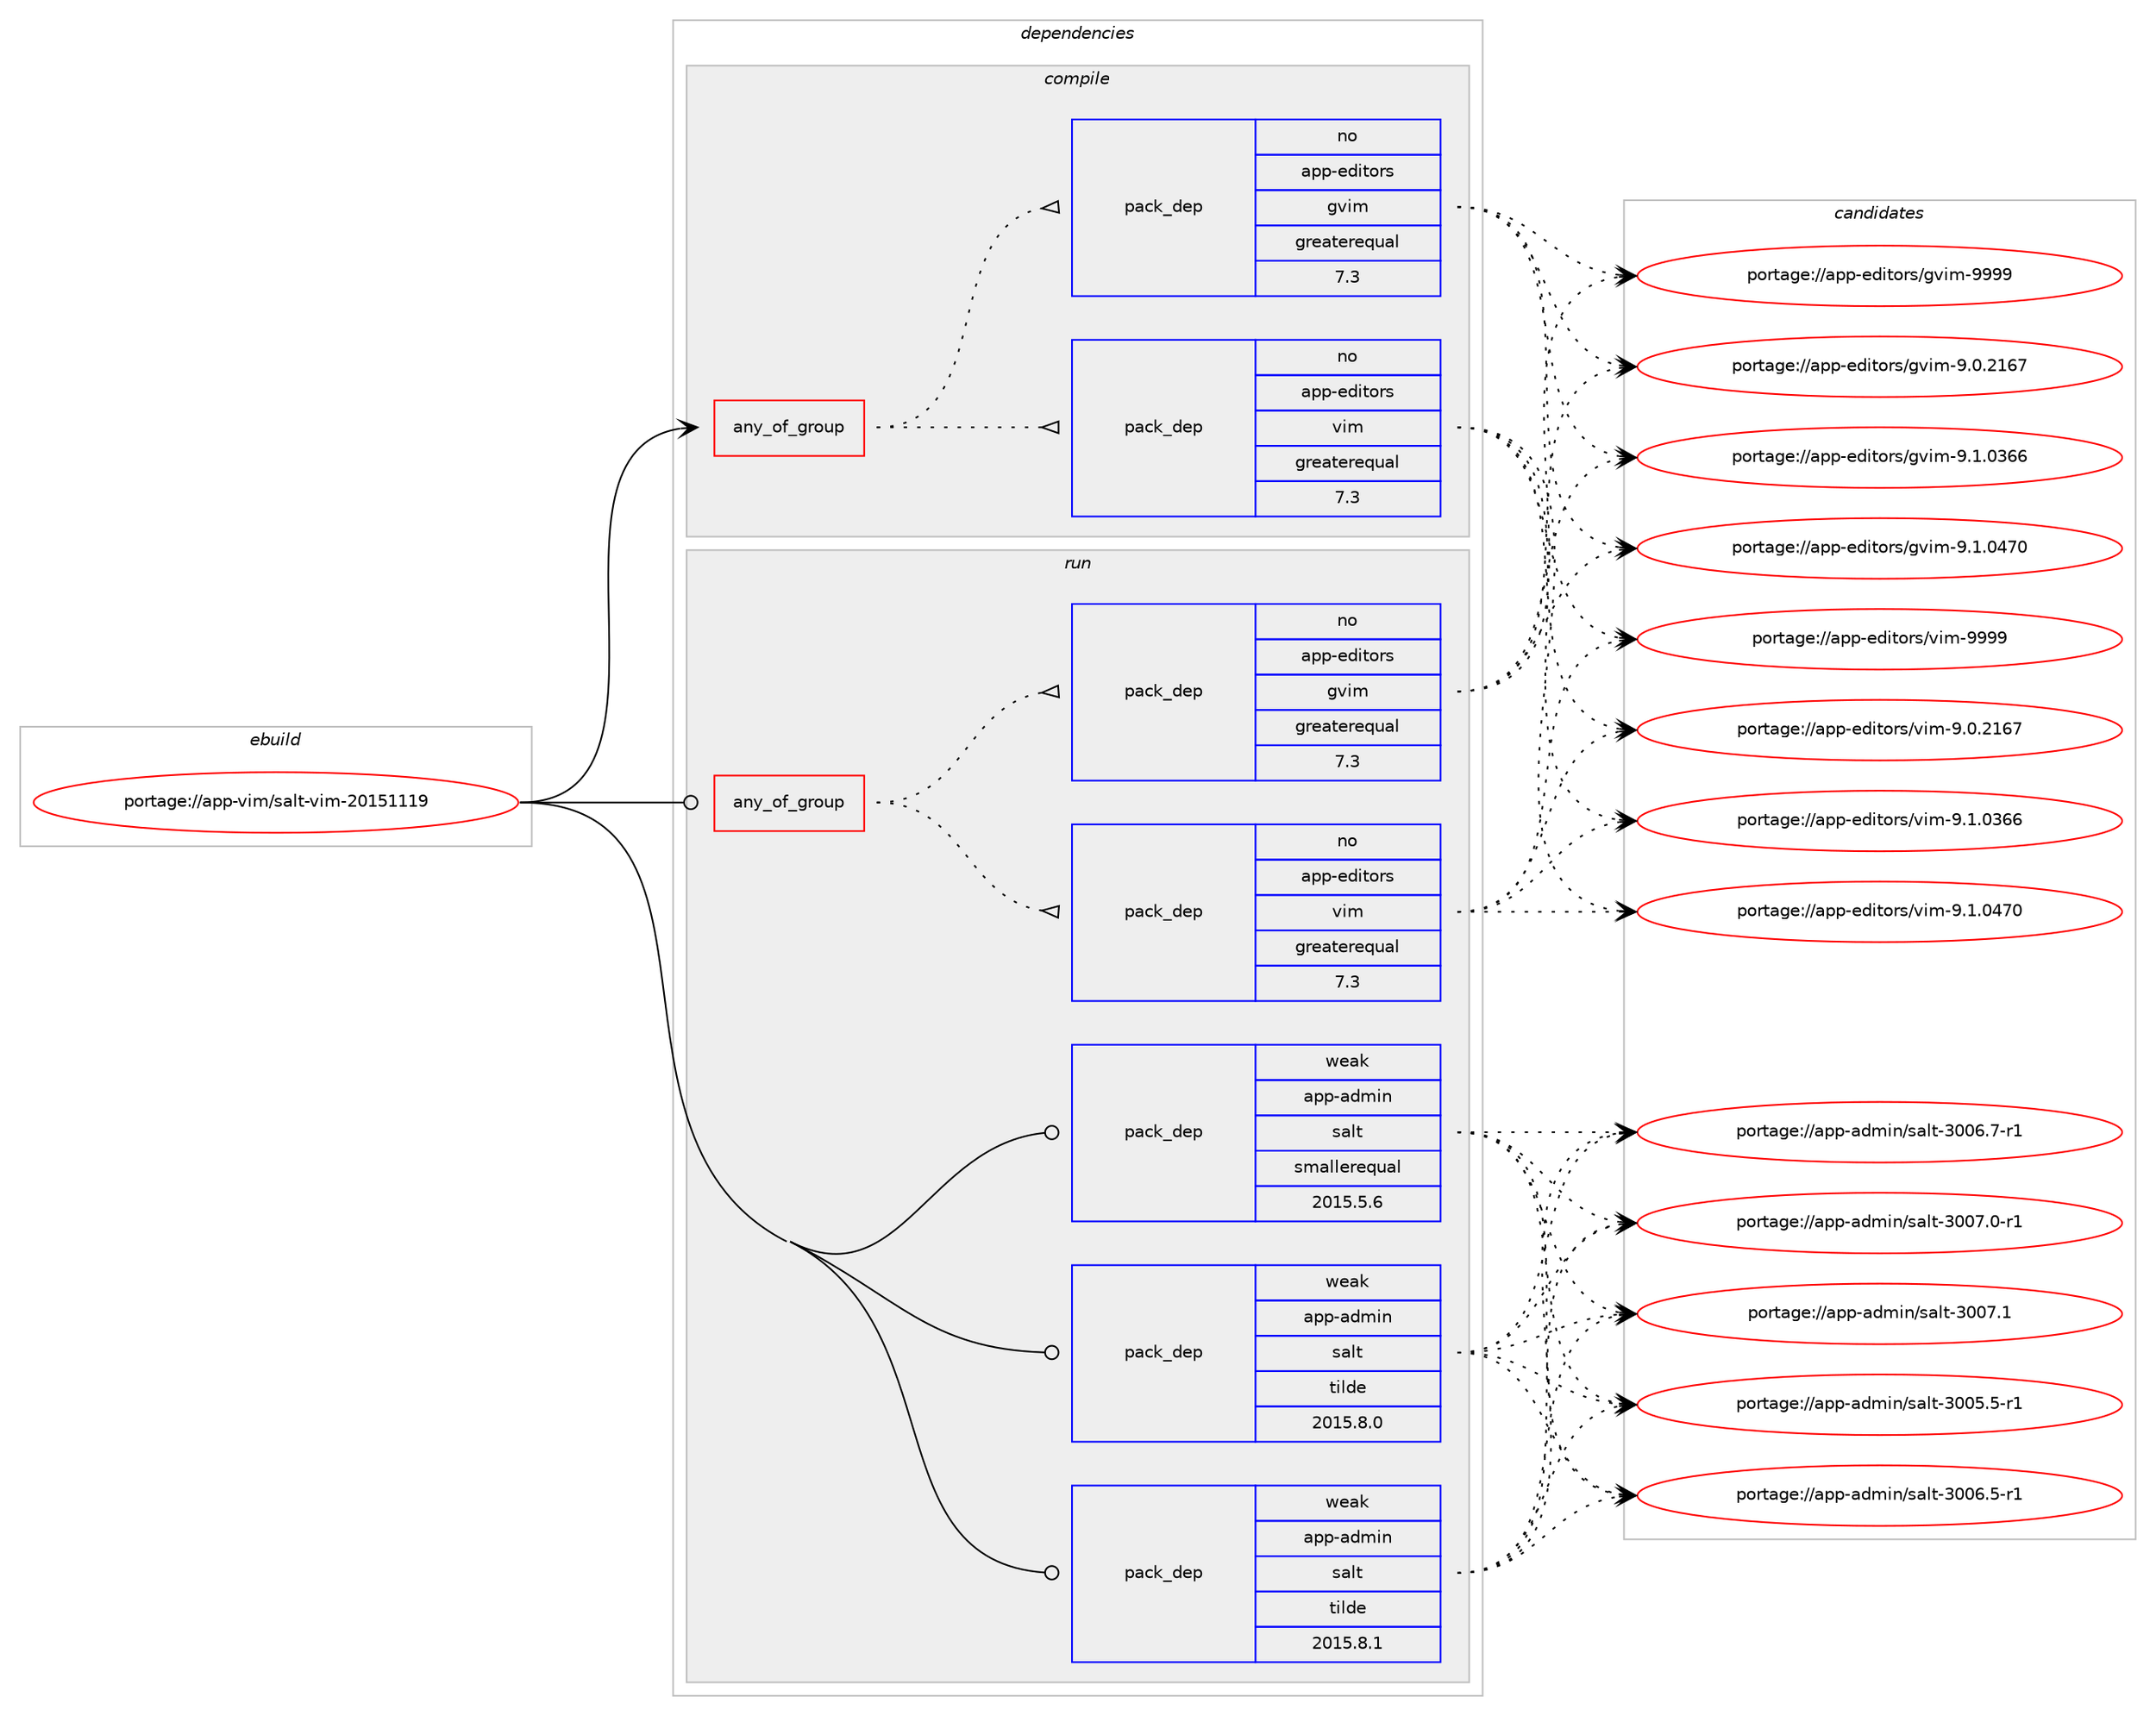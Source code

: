 digraph prolog {

# *************
# Graph options
# *************

newrank=true;
concentrate=true;
compound=true;
graph [rankdir=LR,fontname=Helvetica,fontsize=10,ranksep=1.5];#, ranksep=2.5, nodesep=0.2];
edge  [arrowhead=vee];
node  [fontname=Helvetica,fontsize=10];

# **********
# The ebuild
# **********

subgraph cluster_leftcol {
color=gray;
rank=same;
label=<<i>ebuild</i>>;
id [label="portage://app-vim/salt-vim-20151119", color=red, width=4, href="../app-vim/salt-vim-20151119.svg"];
}

# ****************
# The dependencies
# ****************

subgraph cluster_midcol {
color=gray;
label=<<i>dependencies</i>>;
subgraph cluster_compile {
fillcolor="#eeeeee";
style=filled;
label=<<i>compile</i>>;
subgraph any699 {
dependency28240 [label=<<TABLE BORDER="0" CELLBORDER="1" CELLSPACING="0" CELLPADDING="4"><TR><TD CELLPADDING="10">any_of_group</TD></TR></TABLE>>, shape=none, color=red];subgraph pack11547 {
dependency28241 [label=<<TABLE BORDER="0" CELLBORDER="1" CELLSPACING="0" CELLPADDING="4" WIDTH="220"><TR><TD ROWSPAN="6" CELLPADDING="30">pack_dep</TD></TR><TR><TD WIDTH="110">no</TD></TR><TR><TD>app-editors</TD></TR><TR><TD>vim</TD></TR><TR><TD>greaterequal</TD></TR><TR><TD>7.3</TD></TR></TABLE>>, shape=none, color=blue];
}
dependency28240:e -> dependency28241:w [weight=20,style="dotted",arrowhead="oinv"];
subgraph pack11548 {
dependency28242 [label=<<TABLE BORDER="0" CELLBORDER="1" CELLSPACING="0" CELLPADDING="4" WIDTH="220"><TR><TD ROWSPAN="6" CELLPADDING="30">pack_dep</TD></TR><TR><TD WIDTH="110">no</TD></TR><TR><TD>app-editors</TD></TR><TR><TD>gvim</TD></TR><TR><TD>greaterequal</TD></TR><TR><TD>7.3</TD></TR></TABLE>>, shape=none, color=blue];
}
dependency28240:e -> dependency28242:w [weight=20,style="dotted",arrowhead="oinv"];
}
id:e -> dependency28240:w [weight=20,style="solid",arrowhead="vee"];
}
subgraph cluster_compileandrun {
fillcolor="#eeeeee";
style=filled;
label=<<i>compile and run</i>>;
}
subgraph cluster_run {
fillcolor="#eeeeee";
style=filled;
label=<<i>run</i>>;
subgraph any700 {
dependency28243 [label=<<TABLE BORDER="0" CELLBORDER="1" CELLSPACING="0" CELLPADDING="4"><TR><TD CELLPADDING="10">any_of_group</TD></TR></TABLE>>, shape=none, color=red];subgraph pack11549 {
dependency28244 [label=<<TABLE BORDER="0" CELLBORDER="1" CELLSPACING="0" CELLPADDING="4" WIDTH="220"><TR><TD ROWSPAN="6" CELLPADDING="30">pack_dep</TD></TR><TR><TD WIDTH="110">no</TD></TR><TR><TD>app-editors</TD></TR><TR><TD>vim</TD></TR><TR><TD>greaterequal</TD></TR><TR><TD>7.3</TD></TR></TABLE>>, shape=none, color=blue];
}
dependency28243:e -> dependency28244:w [weight=20,style="dotted",arrowhead="oinv"];
subgraph pack11550 {
dependency28245 [label=<<TABLE BORDER="0" CELLBORDER="1" CELLSPACING="0" CELLPADDING="4" WIDTH="220"><TR><TD ROWSPAN="6" CELLPADDING="30">pack_dep</TD></TR><TR><TD WIDTH="110">no</TD></TR><TR><TD>app-editors</TD></TR><TR><TD>gvim</TD></TR><TR><TD>greaterequal</TD></TR><TR><TD>7.3</TD></TR></TABLE>>, shape=none, color=blue];
}
dependency28243:e -> dependency28245:w [weight=20,style="dotted",arrowhead="oinv"];
}
id:e -> dependency28243:w [weight=20,style="solid",arrowhead="odot"];
subgraph pack11551 {
dependency28246 [label=<<TABLE BORDER="0" CELLBORDER="1" CELLSPACING="0" CELLPADDING="4" WIDTH="220"><TR><TD ROWSPAN="6" CELLPADDING="30">pack_dep</TD></TR><TR><TD WIDTH="110">weak</TD></TR><TR><TD>app-admin</TD></TR><TR><TD>salt</TD></TR><TR><TD>smallerequal</TD></TR><TR><TD>2015.5.6</TD></TR></TABLE>>, shape=none, color=blue];
}
id:e -> dependency28246:w [weight=20,style="solid",arrowhead="odot"];
subgraph pack11552 {
dependency28247 [label=<<TABLE BORDER="0" CELLBORDER="1" CELLSPACING="0" CELLPADDING="4" WIDTH="220"><TR><TD ROWSPAN="6" CELLPADDING="30">pack_dep</TD></TR><TR><TD WIDTH="110">weak</TD></TR><TR><TD>app-admin</TD></TR><TR><TD>salt</TD></TR><TR><TD>tilde</TD></TR><TR><TD>2015.8.0</TD></TR></TABLE>>, shape=none, color=blue];
}
id:e -> dependency28247:w [weight=20,style="solid",arrowhead="odot"];
subgraph pack11553 {
dependency28248 [label=<<TABLE BORDER="0" CELLBORDER="1" CELLSPACING="0" CELLPADDING="4" WIDTH="220"><TR><TD ROWSPAN="6" CELLPADDING="30">pack_dep</TD></TR><TR><TD WIDTH="110">weak</TD></TR><TR><TD>app-admin</TD></TR><TR><TD>salt</TD></TR><TR><TD>tilde</TD></TR><TR><TD>2015.8.1</TD></TR></TABLE>>, shape=none, color=blue];
}
id:e -> dependency28248:w [weight=20,style="solid",arrowhead="odot"];
}
}

# **************
# The candidates
# **************

subgraph cluster_choices {
rank=same;
color=gray;
label=<<i>candidates</i>>;

subgraph choice11547 {
color=black;
nodesep=1;
choice971121124510110010511611111411547118105109455746484650495455 [label="portage://app-editors/vim-9.0.2167", color=red, width=4,href="../app-editors/vim-9.0.2167.svg"];
choice971121124510110010511611111411547118105109455746494648515454 [label="portage://app-editors/vim-9.1.0366", color=red, width=4,href="../app-editors/vim-9.1.0366.svg"];
choice971121124510110010511611111411547118105109455746494648525548 [label="portage://app-editors/vim-9.1.0470", color=red, width=4,href="../app-editors/vim-9.1.0470.svg"];
choice9711211245101100105116111114115471181051094557575757 [label="portage://app-editors/vim-9999", color=red, width=4,href="../app-editors/vim-9999.svg"];
dependency28241:e -> choice971121124510110010511611111411547118105109455746484650495455:w [style=dotted,weight="100"];
dependency28241:e -> choice971121124510110010511611111411547118105109455746494648515454:w [style=dotted,weight="100"];
dependency28241:e -> choice971121124510110010511611111411547118105109455746494648525548:w [style=dotted,weight="100"];
dependency28241:e -> choice9711211245101100105116111114115471181051094557575757:w [style=dotted,weight="100"];
}
subgraph choice11548 {
color=black;
nodesep=1;
choice971121124510110010511611111411547103118105109455746484650495455 [label="portage://app-editors/gvim-9.0.2167", color=red, width=4,href="../app-editors/gvim-9.0.2167.svg"];
choice971121124510110010511611111411547103118105109455746494648515454 [label="portage://app-editors/gvim-9.1.0366", color=red, width=4,href="../app-editors/gvim-9.1.0366.svg"];
choice971121124510110010511611111411547103118105109455746494648525548 [label="portage://app-editors/gvim-9.1.0470", color=red, width=4,href="../app-editors/gvim-9.1.0470.svg"];
choice9711211245101100105116111114115471031181051094557575757 [label="portage://app-editors/gvim-9999", color=red, width=4,href="../app-editors/gvim-9999.svg"];
dependency28242:e -> choice971121124510110010511611111411547103118105109455746484650495455:w [style=dotted,weight="100"];
dependency28242:e -> choice971121124510110010511611111411547103118105109455746494648515454:w [style=dotted,weight="100"];
dependency28242:e -> choice971121124510110010511611111411547103118105109455746494648525548:w [style=dotted,weight="100"];
dependency28242:e -> choice9711211245101100105116111114115471031181051094557575757:w [style=dotted,weight="100"];
}
subgraph choice11549 {
color=black;
nodesep=1;
choice971121124510110010511611111411547118105109455746484650495455 [label="portage://app-editors/vim-9.0.2167", color=red, width=4,href="../app-editors/vim-9.0.2167.svg"];
choice971121124510110010511611111411547118105109455746494648515454 [label="portage://app-editors/vim-9.1.0366", color=red, width=4,href="../app-editors/vim-9.1.0366.svg"];
choice971121124510110010511611111411547118105109455746494648525548 [label="portage://app-editors/vim-9.1.0470", color=red, width=4,href="../app-editors/vim-9.1.0470.svg"];
choice9711211245101100105116111114115471181051094557575757 [label="portage://app-editors/vim-9999", color=red, width=4,href="../app-editors/vim-9999.svg"];
dependency28244:e -> choice971121124510110010511611111411547118105109455746484650495455:w [style=dotted,weight="100"];
dependency28244:e -> choice971121124510110010511611111411547118105109455746494648515454:w [style=dotted,weight="100"];
dependency28244:e -> choice971121124510110010511611111411547118105109455746494648525548:w [style=dotted,weight="100"];
dependency28244:e -> choice9711211245101100105116111114115471181051094557575757:w [style=dotted,weight="100"];
}
subgraph choice11550 {
color=black;
nodesep=1;
choice971121124510110010511611111411547103118105109455746484650495455 [label="portage://app-editors/gvim-9.0.2167", color=red, width=4,href="../app-editors/gvim-9.0.2167.svg"];
choice971121124510110010511611111411547103118105109455746494648515454 [label="portage://app-editors/gvim-9.1.0366", color=red, width=4,href="../app-editors/gvim-9.1.0366.svg"];
choice971121124510110010511611111411547103118105109455746494648525548 [label="portage://app-editors/gvim-9.1.0470", color=red, width=4,href="../app-editors/gvim-9.1.0470.svg"];
choice9711211245101100105116111114115471031181051094557575757 [label="portage://app-editors/gvim-9999", color=red, width=4,href="../app-editors/gvim-9999.svg"];
dependency28245:e -> choice971121124510110010511611111411547103118105109455746484650495455:w [style=dotted,weight="100"];
dependency28245:e -> choice971121124510110010511611111411547103118105109455746494648515454:w [style=dotted,weight="100"];
dependency28245:e -> choice971121124510110010511611111411547103118105109455746494648525548:w [style=dotted,weight="100"];
dependency28245:e -> choice9711211245101100105116111114115471031181051094557575757:w [style=dotted,weight="100"];
}
subgraph choice11551 {
color=black;
nodesep=1;
choice9711211245971001091051104711597108116455148485346534511449 [label="portage://app-admin/salt-3005.5-r1", color=red, width=4,href="../app-admin/salt-3005.5-r1.svg"];
choice9711211245971001091051104711597108116455148485446534511449 [label="portage://app-admin/salt-3006.5-r1", color=red, width=4,href="../app-admin/salt-3006.5-r1.svg"];
choice9711211245971001091051104711597108116455148485446554511449 [label="portage://app-admin/salt-3006.7-r1", color=red, width=4,href="../app-admin/salt-3006.7-r1.svg"];
choice9711211245971001091051104711597108116455148485546484511449 [label="portage://app-admin/salt-3007.0-r1", color=red, width=4,href="../app-admin/salt-3007.0-r1.svg"];
choice971121124597100109105110471159710811645514848554649 [label="portage://app-admin/salt-3007.1", color=red, width=4,href="../app-admin/salt-3007.1.svg"];
dependency28246:e -> choice9711211245971001091051104711597108116455148485346534511449:w [style=dotted,weight="100"];
dependency28246:e -> choice9711211245971001091051104711597108116455148485446534511449:w [style=dotted,weight="100"];
dependency28246:e -> choice9711211245971001091051104711597108116455148485446554511449:w [style=dotted,weight="100"];
dependency28246:e -> choice9711211245971001091051104711597108116455148485546484511449:w [style=dotted,weight="100"];
dependency28246:e -> choice971121124597100109105110471159710811645514848554649:w [style=dotted,weight="100"];
}
subgraph choice11552 {
color=black;
nodesep=1;
choice9711211245971001091051104711597108116455148485346534511449 [label="portage://app-admin/salt-3005.5-r1", color=red, width=4,href="../app-admin/salt-3005.5-r1.svg"];
choice9711211245971001091051104711597108116455148485446534511449 [label="portage://app-admin/salt-3006.5-r1", color=red, width=4,href="../app-admin/salt-3006.5-r1.svg"];
choice9711211245971001091051104711597108116455148485446554511449 [label="portage://app-admin/salt-3006.7-r1", color=red, width=4,href="../app-admin/salt-3006.7-r1.svg"];
choice9711211245971001091051104711597108116455148485546484511449 [label="portage://app-admin/salt-3007.0-r1", color=red, width=4,href="../app-admin/salt-3007.0-r1.svg"];
choice971121124597100109105110471159710811645514848554649 [label="portage://app-admin/salt-3007.1", color=red, width=4,href="../app-admin/salt-3007.1.svg"];
dependency28247:e -> choice9711211245971001091051104711597108116455148485346534511449:w [style=dotted,weight="100"];
dependency28247:e -> choice9711211245971001091051104711597108116455148485446534511449:w [style=dotted,weight="100"];
dependency28247:e -> choice9711211245971001091051104711597108116455148485446554511449:w [style=dotted,weight="100"];
dependency28247:e -> choice9711211245971001091051104711597108116455148485546484511449:w [style=dotted,weight="100"];
dependency28247:e -> choice971121124597100109105110471159710811645514848554649:w [style=dotted,weight="100"];
}
subgraph choice11553 {
color=black;
nodesep=1;
choice9711211245971001091051104711597108116455148485346534511449 [label="portage://app-admin/salt-3005.5-r1", color=red, width=4,href="../app-admin/salt-3005.5-r1.svg"];
choice9711211245971001091051104711597108116455148485446534511449 [label="portage://app-admin/salt-3006.5-r1", color=red, width=4,href="../app-admin/salt-3006.5-r1.svg"];
choice9711211245971001091051104711597108116455148485446554511449 [label="portage://app-admin/salt-3006.7-r1", color=red, width=4,href="../app-admin/salt-3006.7-r1.svg"];
choice9711211245971001091051104711597108116455148485546484511449 [label="portage://app-admin/salt-3007.0-r1", color=red, width=4,href="../app-admin/salt-3007.0-r1.svg"];
choice971121124597100109105110471159710811645514848554649 [label="portage://app-admin/salt-3007.1", color=red, width=4,href="../app-admin/salt-3007.1.svg"];
dependency28248:e -> choice9711211245971001091051104711597108116455148485346534511449:w [style=dotted,weight="100"];
dependency28248:e -> choice9711211245971001091051104711597108116455148485446534511449:w [style=dotted,weight="100"];
dependency28248:e -> choice9711211245971001091051104711597108116455148485446554511449:w [style=dotted,weight="100"];
dependency28248:e -> choice9711211245971001091051104711597108116455148485546484511449:w [style=dotted,weight="100"];
dependency28248:e -> choice971121124597100109105110471159710811645514848554649:w [style=dotted,weight="100"];
}
}

}

